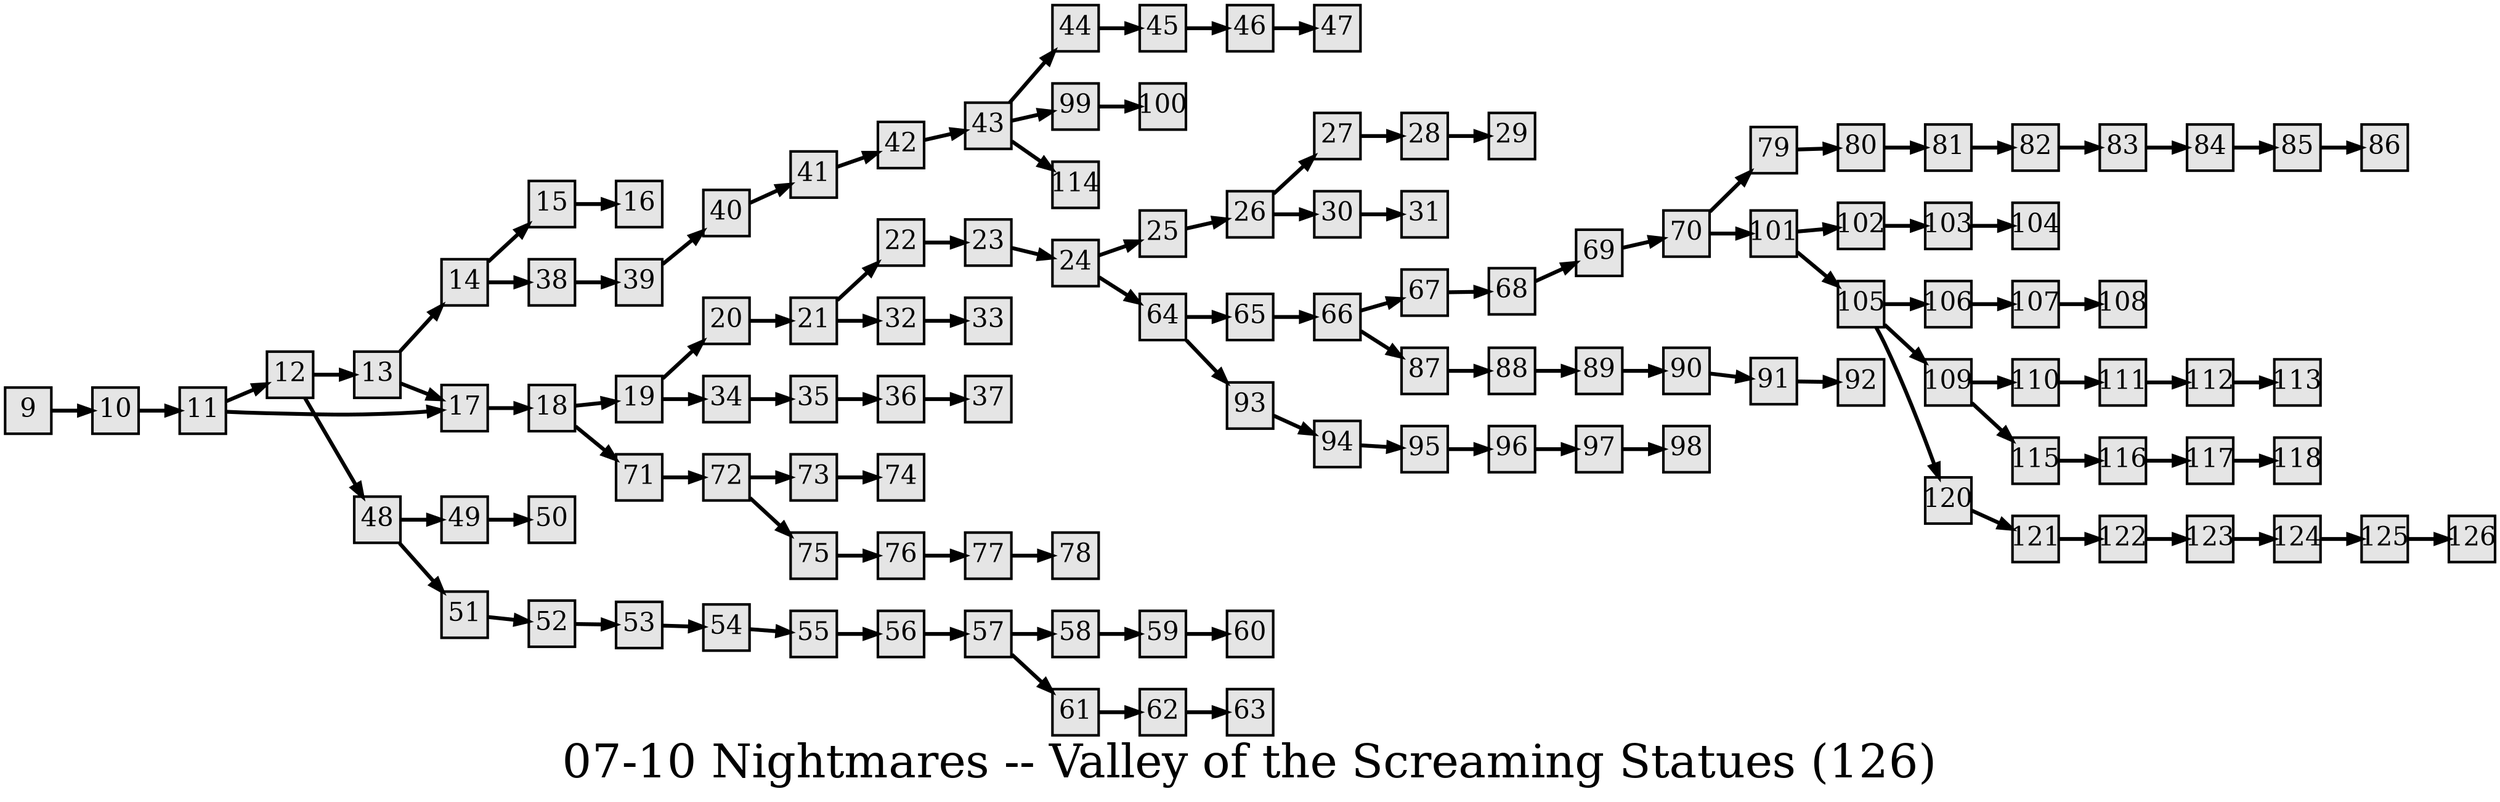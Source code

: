 digraph g{
  graph [ label="07-10 Nightmares -- Valley of the Screaming Statues (126)" rankdir=LR, ordering=out, fontsize=36, nodesep="0.35", ranksep="0.45"];
  node  [shape=rect, penwidth=2, fontsize=20, style=filled, fillcolor=grey90, margin="0,0", labelfloat=true, regular=true, fixedsize=true];
  edge  [labelfloat=true, penwidth=3, fontsize=12];
  // ---;
  // group  : Katz;
  // id     :;
  // gbid   :;
  // series :;
  // title  :;
  // author :;
  // credit:;
  // - name : Rachael Grainger;
  // role : encoder;
  // date : 2017-08-17;
  // - name : Jeremy Douglass;
  // role : editor;
  // date : 2017-10-19;
  // render:;
  // - name   : small;
  // styles : gvStyles-small.txt;
  // engine : dot;
  // comment: >;
  
  // ---;
  
  // From | To | Label;
  
  9 -> 10;
  10 -> 11;
  11 -> 12;
  11 -> 17;
  12 -> 13;
  12 -> 48;
  13 -> 14;
  13 -> 17;
  14 -> 15;
  14 -> 38;
  15 -> 16;
  17 -> 18;
  18 -> 19;
  18 -> 71;
  19 -> 20;
  19 -> 34;
  20 -> 21;
  21 -> 22;
  21 -> 32;
  22 -> 23;
  23 -> 24;
  24 -> 25;
  24 -> 64;
  25 -> 26;
  26 -> 27;
  26 -> 30;
  27 -> 28;
  28 -> 29;
  30 -> 31;
  32 -> 33;
  34 -> 35;
  35 -> 36;
  36 -> 37;
  38 -> 39;
  39 -> 40;
  40 -> 41;
  41 -> 42;
  42 -> 43;
  43 -> 44;
  43 -> 99;
  43 -> 114;
  44 -> 45;
  45 -> 46;
  46 -> 47;
  48 -> 49;
  48 -> 51;
  49 -> 50;
  51 -> 52;
  52 -> 53;
  53 -> 54;
  54 -> 55;
  55 -> 56;
  56 -> 57;
  57 -> 58;
  57 -> 61;
  58 -> 59;
  59 -> 60;
  61 -> 62;
  62 -> 63;
  64 -> 65;
  64 -> 93;
  65 -> 66;
  66 -> 67;
  66 -> 87;
  67 -> 68;
  68 -> 69;
  69 -> 70;
  70 -> 79;
  70 -> 101;
  71 -> 72;
  72 -> 73;
  72 -> 75;
  73 -> 74;
  75 -> 76;
  76 -> 77;
  77 -> 78;
  79 -> 80;
  80 -> 81;
  81 -> 82;
  82 -> 83;
  83 -> 84;
  84 -> 85;
  85 -> 86;
  87 -> 88;
  88 -> 89;
  89 -> 90;
  90 -> 91;
  91 -> 92;
  93 -> 94;
  94 -> 95;
  95 -> 96;
  96 -> 97;
  97 -> 98;
  99 -> 100;
  101 -> 102;
  101 -> 105;
  102 -> 103;
  103 -> 104;
  105 -> 106;
  105 -> 109;
  105 -> 120;
  106 -> 107;
  107 -> 108;
  109 -> 110;
  109 -> 115;
  110 -> 111;
  111 -> 112;
  112 -> 113;
  115 -> 116;
  116 -> 117;
  117 -> 118;
  120 -> 121;
  121 -> 122;
  122 -> 123;
  123 -> 124;
  124 -> 125;
  125 -> 126;
}

